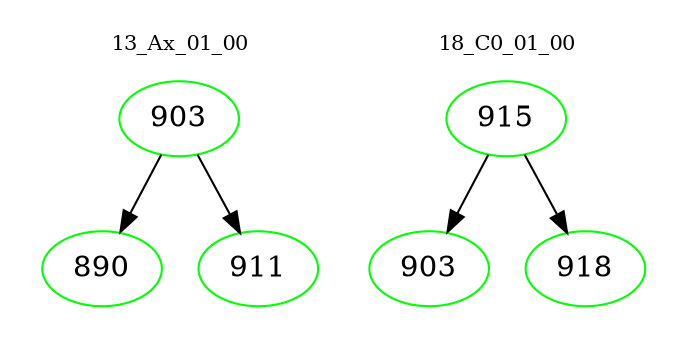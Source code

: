 digraph{
subgraph cluster_0 {
color = white
label = "13_Ax_01_00";
fontsize=10;
T0_903 [label="903", color="green"]
T0_903 -> T0_890 [color="black"]
T0_890 [label="890", color="green"]
T0_903 -> T0_911 [color="black"]
T0_911 [label="911", color="green"]
}
subgraph cluster_1 {
color = white
label = "18_C0_01_00";
fontsize=10;
T1_915 [label="915", color="green"]
T1_915 -> T1_903 [color="black"]
T1_903 [label="903", color="green"]
T1_915 -> T1_918 [color="black"]
T1_918 [label="918", color="green"]
}
}
